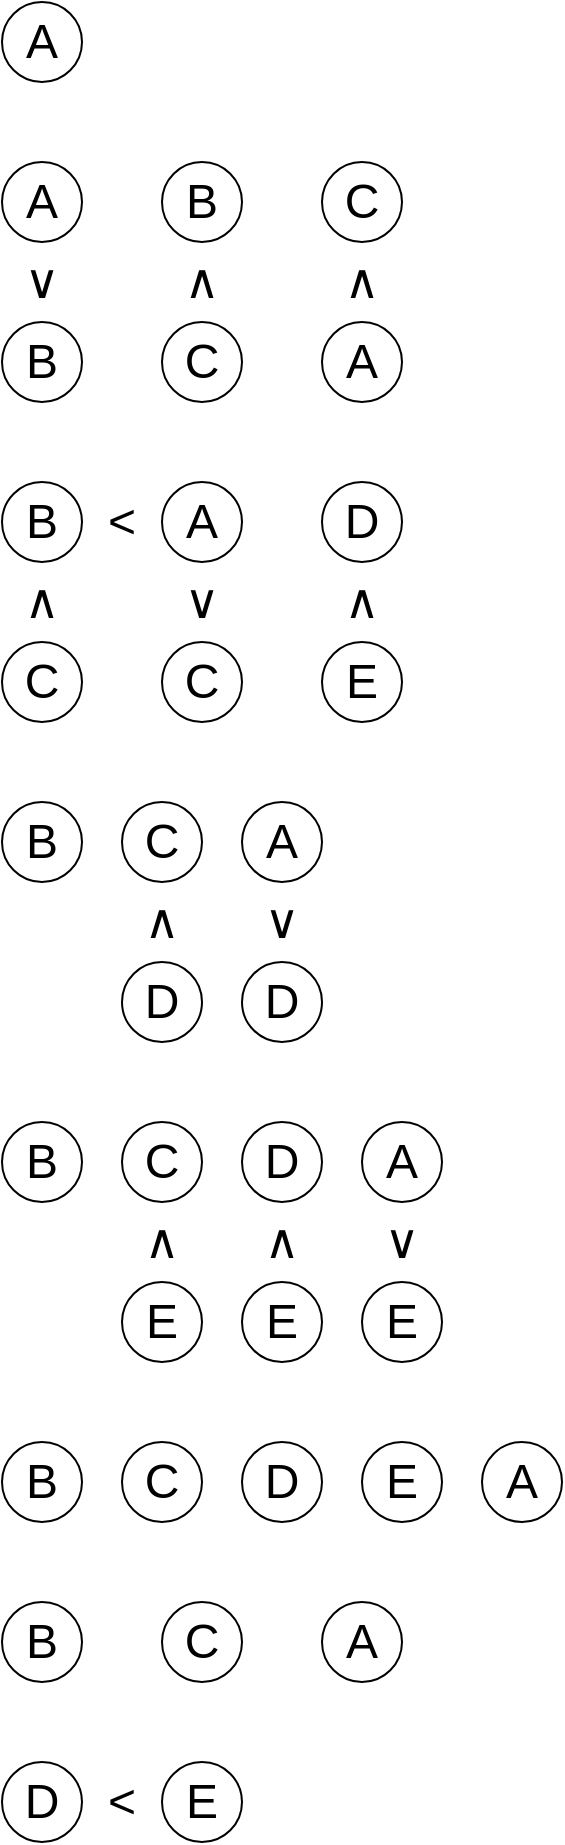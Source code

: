 <mxfile version="20.6.1" type="device" pages="8"><diagram id="W3vPZ1QKyhlrUeMzuZci" name="ページ1"><mxGraphModel dx="1038" dy="641" grid="1" gridSize="10" guides="1" tooltips="1" connect="1" arrows="1" fold="1" page="1" pageScale="1" pageWidth="827" pageHeight="1169" math="0" shadow="0"><root><mxCell id="0"/><mxCell id="1" parent="0"/><mxCell id="LRlOwSrnj8clPtTrdHpU-26" value="&lt;font style=&quot;font-size: 24px;&quot;&gt;A&lt;/font&gt;" style="ellipse;whiteSpace=wrap;html=1;aspect=fixed;" parent="1" vertex="1"><mxGeometry x="80" y="120" width="40" height="40" as="geometry"/></mxCell><mxCell id="LRlOwSrnj8clPtTrdHpU-27" value="&lt;font style=&quot;font-size: 24px;&quot;&gt;B&lt;/font&gt;" style="ellipse;whiteSpace=wrap;html=1;aspect=fixed;" parent="1" vertex="1"><mxGeometry x="80" y="200" width="40" height="40" as="geometry"/></mxCell><mxCell id="0fCgnz0Sqm2VBpR27Vl1-1" value="&lt;font style=&quot;font-size: 24px;&quot;&gt;A&lt;/font&gt;" style="ellipse;whiteSpace=wrap;html=1;aspect=fixed;" parent="1" vertex="1"><mxGeometry x="160" y="280" width="40" height="40" as="geometry"/></mxCell><mxCell id="0fCgnz0Sqm2VBpR27Vl1-2" value="&lt;font style=&quot;font-size: 24px;&quot;&gt;B&lt;/font&gt;" style="ellipse;whiteSpace=wrap;html=1;aspect=fixed;" parent="1" vertex="1"><mxGeometry x="80" y="280" width="40" height="40" as="geometry"/></mxCell><mxCell id="0fCgnz0Sqm2VBpR27Vl1-3" value="&lt;font style=&quot;font-size: 24px;&quot;&gt;C&lt;/font&gt;" style="ellipse;whiteSpace=wrap;html=1;aspect=fixed;" parent="1" vertex="1"><mxGeometry x="80" y="360" width="40" height="40" as="geometry"/></mxCell><mxCell id="0fCgnz0Sqm2VBpR27Vl1-8" value="&lt;font style=&quot;font-size: 24px;&quot;&gt;∨&lt;/font&gt;" style="rounded=0;whiteSpace=wrap;html=1;strokeColor=none;fillColor=none;" parent="1" vertex="1"><mxGeometry x="90" y="170" width="20" height="20" as="geometry"/></mxCell><mxCell id="0fCgnz0Sqm2VBpR27Vl1-14" value="&lt;font style=&quot;font-size: 24px;&quot;&gt;A&lt;/font&gt;" style="ellipse;whiteSpace=wrap;html=1;aspect=fixed;" parent="1" vertex="1"><mxGeometry x="200" y="440" width="40" height="40" as="geometry"/></mxCell><mxCell id="0fCgnz0Sqm2VBpR27Vl1-15" value="&lt;font style=&quot;font-size: 24px;&quot;&gt;B&lt;/font&gt;" style="ellipse;whiteSpace=wrap;html=1;aspect=fixed;" parent="1" vertex="1"><mxGeometry x="80" y="440" width="40" height="40" as="geometry"/></mxCell><mxCell id="0fCgnz0Sqm2VBpR27Vl1-16" value="&lt;font style=&quot;font-size: 24px;&quot;&gt;C&lt;/font&gt;" style="ellipse;whiteSpace=wrap;html=1;aspect=fixed;" parent="1" vertex="1"><mxGeometry x="140" y="440" width="40" height="40" as="geometry"/></mxCell><mxCell id="0fCgnz0Sqm2VBpR27Vl1-17" value="&lt;font style=&quot;font-size: 24px;&quot;&gt;D&lt;/font&gt;" style="ellipse;whiteSpace=wrap;html=1;aspect=fixed;" parent="1" vertex="1"><mxGeometry x="140" y="520" width="40" height="40" as="geometry"/></mxCell><mxCell id="0fCgnz0Sqm2VBpR27Vl1-19" value="&lt;font style=&quot;font-size: 24px;&quot;&gt;∧&lt;/font&gt;" style="rounded=0;whiteSpace=wrap;html=1;strokeColor=none;fillColor=none;" parent="1" vertex="1"><mxGeometry x="90" y="330" width="20" height="20" as="geometry"/></mxCell><mxCell id="0fCgnz0Sqm2VBpR27Vl1-20" value="&lt;font style=&quot;font-size: 24px;&quot;&gt;C&lt;/font&gt;" style="ellipse;whiteSpace=wrap;html=1;aspect=fixed;" parent="1" vertex="1"><mxGeometry x="160" y="360" width="40" height="40" as="geometry"/></mxCell><mxCell id="0fCgnz0Sqm2VBpR27Vl1-21" value="&lt;font style=&quot;font-size: 24px;&quot;&gt;∨&lt;/font&gt;" style="rounded=0;whiteSpace=wrap;html=1;strokeColor=none;fillColor=none;" parent="1" vertex="1"><mxGeometry x="170" y="330" width="20" height="20" as="geometry"/></mxCell><mxCell id="0fCgnz0Sqm2VBpR27Vl1-22" value="&lt;font style=&quot;font-size: 24px;&quot;&gt;D&lt;/font&gt;" style="ellipse;whiteSpace=wrap;html=1;aspect=fixed;" parent="1" vertex="1"><mxGeometry x="200" y="520" width="40" height="40" as="geometry"/></mxCell><mxCell id="0fCgnz0Sqm2VBpR27Vl1-23" value="&lt;font style=&quot;font-size: 24px;&quot;&gt;∧&lt;/font&gt;" style="rounded=0;whiteSpace=wrap;html=1;strokeColor=none;fillColor=none;" parent="1" vertex="1"><mxGeometry x="150" y="490" width="20" height="20" as="geometry"/></mxCell><mxCell id="0fCgnz0Sqm2VBpR27Vl1-24" value="&lt;font style=&quot;font-size: 24px;&quot;&gt;∨&lt;/font&gt;" style="rounded=0;whiteSpace=wrap;html=1;strokeColor=none;fillColor=none;" parent="1" vertex="1"><mxGeometry x="210" y="490" width="20" height="20" as="geometry"/></mxCell><mxCell id="0fCgnz0Sqm2VBpR27Vl1-25" value="&lt;font style=&quot;font-size: 24px;&quot;&gt;A&lt;/font&gt;" style="ellipse;whiteSpace=wrap;html=1;aspect=fixed;" parent="1" vertex="1"><mxGeometry x="260" y="600" width="40" height="40" as="geometry"/></mxCell><mxCell id="0fCgnz0Sqm2VBpR27Vl1-26" value="&lt;font style=&quot;font-size: 24px;&quot;&gt;B&lt;/font&gt;" style="ellipse;whiteSpace=wrap;html=1;aspect=fixed;" parent="1" vertex="1"><mxGeometry x="80" y="600" width="40" height="40" as="geometry"/></mxCell><mxCell id="0fCgnz0Sqm2VBpR27Vl1-27" value="&lt;font style=&quot;font-size: 24px;&quot;&gt;C&lt;/font&gt;" style="ellipse;whiteSpace=wrap;html=1;aspect=fixed;" parent="1" vertex="1"><mxGeometry x="140" y="600" width="40" height="40" as="geometry"/></mxCell><mxCell id="0fCgnz0Sqm2VBpR27Vl1-28" value="&lt;font style=&quot;font-size: 24px;&quot;&gt;D&lt;/font&gt;" style="ellipse;whiteSpace=wrap;html=1;aspect=fixed;" parent="1" vertex="1"><mxGeometry x="200" y="600" width="40" height="40" as="geometry"/></mxCell><mxCell id="0fCgnz0Sqm2VBpR27Vl1-29" value="&lt;font style=&quot;font-size: 24px;&quot;&gt;E&lt;/font&gt;" style="ellipse;whiteSpace=wrap;html=1;aspect=fixed;" parent="1" vertex="1"><mxGeometry x="140" y="680" width="40" height="40" as="geometry"/></mxCell><mxCell id="0fCgnz0Sqm2VBpR27Vl1-30" value="&lt;font style=&quot;font-size: 24px;&quot;&gt;E&lt;/font&gt;" style="ellipse;whiteSpace=wrap;html=1;aspect=fixed;" parent="1" vertex="1"><mxGeometry x="200" y="680" width="40" height="40" as="geometry"/></mxCell><mxCell id="0fCgnz0Sqm2VBpR27Vl1-31" value="&lt;font style=&quot;font-size: 24px;&quot;&gt;E&lt;/font&gt;" style="ellipse;whiteSpace=wrap;html=1;aspect=fixed;" parent="1" vertex="1"><mxGeometry x="260" y="680" width="40" height="40" as="geometry"/></mxCell><mxCell id="0fCgnz0Sqm2VBpR27Vl1-32" value="&lt;font style=&quot;font-size: 24px;&quot;&gt;∧&lt;/font&gt;" style="rounded=0;whiteSpace=wrap;html=1;strokeColor=none;fillColor=none;" parent="1" vertex="1"><mxGeometry x="210" y="650" width="20" height="20" as="geometry"/></mxCell><mxCell id="0fCgnz0Sqm2VBpR27Vl1-33" value="&lt;font style=&quot;font-size: 24px;&quot;&gt;∨&lt;/font&gt;" style="rounded=0;whiteSpace=wrap;html=1;strokeColor=none;fillColor=none;" parent="1" vertex="1"><mxGeometry x="270" y="650" width="20" height="20" as="geometry"/></mxCell><mxCell id="0fCgnz0Sqm2VBpR27Vl1-34" value="&lt;font style=&quot;font-size: 24px;&quot;&gt;∧&lt;/font&gt;" style="rounded=0;whiteSpace=wrap;html=1;strokeColor=none;fillColor=none;" parent="1" vertex="1"><mxGeometry x="150" y="650" width="20" height="20" as="geometry"/></mxCell><mxCell id="0fCgnz0Sqm2VBpR27Vl1-35" value="&lt;font style=&quot;font-size: 24px;&quot;&gt;A&lt;/font&gt;" style="ellipse;whiteSpace=wrap;html=1;aspect=fixed;" parent="1" vertex="1"><mxGeometry x="320" y="760" width="40" height="40" as="geometry"/></mxCell><mxCell id="0fCgnz0Sqm2VBpR27Vl1-36" value="&lt;font style=&quot;font-size: 24px;&quot;&gt;B&lt;/font&gt;" style="ellipse;whiteSpace=wrap;html=1;aspect=fixed;" parent="1" vertex="1"><mxGeometry x="80" y="760" width="40" height="40" as="geometry"/></mxCell><mxCell id="0fCgnz0Sqm2VBpR27Vl1-37" value="&lt;font style=&quot;font-size: 24px;&quot;&gt;C&lt;/font&gt;" style="ellipse;whiteSpace=wrap;html=1;aspect=fixed;" parent="1" vertex="1"><mxGeometry x="140" y="760" width="40" height="40" as="geometry"/></mxCell><mxCell id="0fCgnz0Sqm2VBpR27Vl1-38" value="&lt;font style=&quot;font-size: 24px;&quot;&gt;D&lt;/font&gt;" style="ellipse;whiteSpace=wrap;html=1;aspect=fixed;" parent="1" vertex="1"><mxGeometry x="200" y="760" width="40" height="40" as="geometry"/></mxCell><mxCell id="0fCgnz0Sqm2VBpR27Vl1-39" value="&lt;font style=&quot;font-size: 24px;&quot;&gt;E&lt;/font&gt;" style="ellipse;whiteSpace=wrap;html=1;aspect=fixed;" parent="1" vertex="1"><mxGeometry x="260" y="760" width="40" height="40" as="geometry"/></mxCell><mxCell id="0fCgnz0Sqm2VBpR27Vl1-40" value="&lt;font style=&quot;font-size: 24px;&quot;&gt;A&lt;/font&gt;" style="ellipse;whiteSpace=wrap;html=1;aspect=fixed;" parent="1" vertex="1"><mxGeometry x="80" y="40" width="40" height="40" as="geometry"/></mxCell><mxCell id="g-VBDDnTotEmbtHb63zZ-1" value="&lt;font style=&quot;font-size: 24px;&quot;&gt;&amp;lt;&lt;/font&gt;" style="rounded=0;whiteSpace=wrap;html=1;strokeColor=none;fillColor=none;" parent="1" vertex="1"><mxGeometry x="130" y="290" width="20" height="20" as="geometry"/></mxCell><mxCell id="g-VBDDnTotEmbtHb63zZ-2" value="&lt;font style=&quot;font-size: 24px;&quot;&gt;D&lt;/font&gt;" style="ellipse;whiteSpace=wrap;html=1;aspect=fixed;" parent="1" vertex="1"><mxGeometry x="240" y="280" width="40" height="40" as="geometry"/></mxCell><mxCell id="g-VBDDnTotEmbtHb63zZ-3" value="&lt;font style=&quot;font-size: 24px;&quot;&gt;E&lt;/font&gt;" style="ellipse;whiteSpace=wrap;html=1;aspect=fixed;" parent="1" vertex="1"><mxGeometry x="240" y="360" width="40" height="40" as="geometry"/></mxCell><mxCell id="g-VBDDnTotEmbtHb63zZ-4" value="&lt;font style=&quot;font-size: 24px;&quot;&gt;∧&lt;/font&gt;" style="rounded=0;whiteSpace=wrap;html=1;strokeColor=none;fillColor=none;" parent="1" vertex="1"><mxGeometry x="250" y="330" width="20" height="20" as="geometry"/></mxCell><mxCell id="g-VBDDnTotEmbtHb63zZ-5" value="&lt;font style=&quot;font-size: 24px;&quot;&gt;A&lt;/font&gt;" style="ellipse;whiteSpace=wrap;html=1;aspect=fixed;" parent="1" vertex="1"><mxGeometry x="240" y="200" width="40" height="40" as="geometry"/></mxCell><mxCell id="g-VBDDnTotEmbtHb63zZ-6" value="&lt;font style=&quot;font-size: 24px;&quot;&gt;B&lt;/font&gt;" style="ellipse;whiteSpace=wrap;html=1;aspect=fixed;" parent="1" vertex="1"><mxGeometry x="160" y="120" width="40" height="40" as="geometry"/></mxCell><mxCell id="g-VBDDnTotEmbtHb63zZ-7" value="&lt;font style=&quot;font-size: 24px;&quot;&gt;C&lt;/font&gt;" style="ellipse;whiteSpace=wrap;html=1;aspect=fixed;" parent="1" vertex="1"><mxGeometry x="160" y="200" width="40" height="40" as="geometry"/></mxCell><mxCell id="g-VBDDnTotEmbtHb63zZ-8" value="&lt;font style=&quot;font-size: 24px;&quot;&gt;∧&lt;/font&gt;" style="rounded=0;whiteSpace=wrap;html=1;strokeColor=none;fillColor=none;" parent="1" vertex="1"><mxGeometry x="170" y="170" width="20" height="20" as="geometry"/></mxCell><mxCell id="g-VBDDnTotEmbtHb63zZ-9" value="&lt;font style=&quot;font-size: 24px;&quot;&gt;C&lt;/font&gt;" style="ellipse;whiteSpace=wrap;html=1;aspect=fixed;" parent="1" vertex="1"><mxGeometry x="240" y="120" width="40" height="40" as="geometry"/></mxCell><mxCell id="g-VBDDnTotEmbtHb63zZ-12" value="&lt;font style=&quot;font-size: 24px;&quot;&gt;∧&lt;/font&gt;" style="rounded=0;whiteSpace=wrap;html=1;strokeColor=none;fillColor=none;" parent="1" vertex="1"><mxGeometry x="250" y="170" width="20" height="20" as="geometry"/></mxCell><mxCell id="Qu56voTeq_wrb4x0Cv-Z-1" value="&lt;font style=&quot;font-size: 24px;&quot;&gt;A&lt;/font&gt;" style="ellipse;whiteSpace=wrap;html=1;aspect=fixed;" parent="1" vertex="1"><mxGeometry x="240" y="840" width="40" height="40" as="geometry"/></mxCell><mxCell id="Qu56voTeq_wrb4x0Cv-Z-2" value="&lt;font style=&quot;font-size: 24px;&quot;&gt;B&lt;/font&gt;" style="ellipse;whiteSpace=wrap;html=1;aspect=fixed;" parent="1" vertex="1"><mxGeometry x="80" y="840" width="40" height="40" as="geometry"/></mxCell><mxCell id="Qu56voTeq_wrb4x0Cv-Z-3" value="&lt;font style=&quot;font-size: 24px;&quot;&gt;C&lt;/font&gt;" style="ellipse;whiteSpace=wrap;html=1;aspect=fixed;" parent="1" vertex="1"><mxGeometry x="160" y="840" width="40" height="40" as="geometry"/></mxCell><mxCell id="Qu56voTeq_wrb4x0Cv-Z-8" value="&lt;font style=&quot;font-size: 24px;&quot;&gt;D&lt;/font&gt;" style="ellipse;whiteSpace=wrap;html=1;aspect=fixed;" parent="1" vertex="1"><mxGeometry x="80" y="920" width="40" height="40" as="geometry"/></mxCell><mxCell id="Qu56voTeq_wrb4x0Cv-Z-9" value="&lt;font style=&quot;font-size: 24px;&quot;&gt;E&lt;/font&gt;" style="ellipse;whiteSpace=wrap;html=1;aspect=fixed;" parent="1" vertex="1"><mxGeometry x="160" y="920" width="40" height="40" as="geometry"/></mxCell><mxCell id="Qu56voTeq_wrb4x0Cv-Z-10" value="&lt;font style=&quot;font-size: 24px;&quot;&gt;&amp;lt;&lt;/font&gt;" style="rounded=0;whiteSpace=wrap;html=1;strokeColor=none;fillColor=none;" parent="1" vertex="1"><mxGeometry x="130" y="930" width="20" height="20" as="geometry"/></mxCell></root></mxGraphModel></diagram><diagram id="ZEtnkQHcUa6FS3Fl_1IL" name="ページ2"><mxGraphModel dx="1038" dy="641" grid="1" gridSize="10" guides="1" tooltips="1" connect="1" arrows="1" fold="1" page="1" pageScale="1" pageWidth="827" pageHeight="1169" math="0" shadow="0"><root><mxCell id="0"/><mxCell id="1" parent="0"/><mxCell id="ZlWOVJY44PV_psDFLlTU-1" value="" style="rounded=0;whiteSpace=wrap;html=1;fontSize=24;fillColor=default;strokeColor=none;" parent="1" vertex="1"><mxGeometry width="360" height="240" as="geometry"/></mxCell><mxCell id="PEg71x1LcNLO0T4EeGAL-1" value="&lt;font style=&quot;font-size: 24px;&quot;&gt;A&lt;/font&gt;" style="ellipse;whiteSpace=wrap;html=1;aspect=fixed;" vertex="1" parent="1"><mxGeometry x="80" y="60" width="40" height="40" as="geometry"/></mxCell><mxCell id="PEg71x1LcNLO0T4EeGAL-2" value="&lt;font style=&quot;font-size: 24px;&quot;&gt;B&lt;/font&gt;" style="ellipse;whiteSpace=wrap;html=1;aspect=fixed;" vertex="1" parent="1"><mxGeometry x="80" y="140" width="40" height="40" as="geometry"/></mxCell><mxCell id="PEg71x1LcNLO0T4EeGAL-3" value="&lt;font style=&quot;font-size: 24px;&quot;&gt;∨&lt;/font&gt;" style="rounded=0;whiteSpace=wrap;html=1;strokeColor=none;fillColor=none;" vertex="1" parent="1"><mxGeometry x="90" y="110" width="20" height="20" as="geometry"/></mxCell><mxCell id="PEg71x1LcNLO0T4EeGAL-4" value="&lt;font style=&quot;font-size: 24px;&quot;&gt;A&lt;/font&gt;" style="ellipse;whiteSpace=wrap;html=1;aspect=fixed;" vertex="1" parent="1"><mxGeometry x="240" y="140" width="40" height="40" as="geometry"/></mxCell><mxCell id="PEg71x1LcNLO0T4EeGAL-5" value="&lt;font style=&quot;font-size: 24px;&quot;&gt;B&lt;/font&gt;" style="ellipse;whiteSpace=wrap;html=1;aspect=fixed;" vertex="1" parent="1"><mxGeometry x="160" y="60" width="40" height="40" as="geometry"/></mxCell><mxCell id="PEg71x1LcNLO0T4EeGAL-6" value="&lt;font style=&quot;font-size: 24px;&quot;&gt;C&lt;/font&gt;" style="ellipse;whiteSpace=wrap;html=1;aspect=fixed;" vertex="1" parent="1"><mxGeometry x="160" y="140" width="40" height="40" as="geometry"/></mxCell><mxCell id="PEg71x1LcNLO0T4EeGAL-7" value="&lt;font style=&quot;font-size: 24px;&quot;&gt;∧&lt;/font&gt;" style="rounded=0;whiteSpace=wrap;html=1;strokeColor=none;fillColor=none;" vertex="1" parent="1"><mxGeometry x="170" y="110" width="20" height="20" as="geometry"/></mxCell><mxCell id="PEg71x1LcNLO0T4EeGAL-8" value="&lt;font style=&quot;font-size: 24px;&quot;&gt;C&lt;/font&gt;" style="ellipse;whiteSpace=wrap;html=1;aspect=fixed;" vertex="1" parent="1"><mxGeometry x="240" y="60" width="40" height="40" as="geometry"/></mxCell><mxCell id="PEg71x1LcNLO0T4EeGAL-9" value="&lt;font style=&quot;font-size: 24px;&quot;&gt;∧&lt;/font&gt;" style="rounded=0;whiteSpace=wrap;html=1;strokeColor=none;fillColor=none;" vertex="1" parent="1"><mxGeometry x="250" y="110" width="20" height="20" as="geometry"/></mxCell></root></mxGraphModel></diagram><diagram id="SujjBIzfo2KJWDr4B0-y" name="ページ3"><mxGraphModel dx="1038" dy="641" grid="1" gridSize="10" guides="1" tooltips="1" connect="1" arrows="1" fold="1" page="1" pageScale="1" pageWidth="827" pageHeight="1169" math="0" shadow="0"><root><mxCell id="0"/><mxCell id="1" parent="0"/><mxCell id="kDyegiv_bh93qltQAFGR-1" value="" style="rounded=0;whiteSpace=wrap;html=1;fontSize=24;fillColor=default;strokeColor=none;" parent="1" vertex="1"><mxGeometry width="360" height="240" as="geometry"/></mxCell><mxCell id="5VmSgqZrYrSMf01Zrobn-1" value="&lt;font style=&quot;font-size: 24px;&quot;&gt;A&lt;/font&gt;" style="ellipse;whiteSpace=wrap;html=1;aspect=fixed;" vertex="1" parent="1"><mxGeometry x="240" y="60" width="40" height="40" as="geometry"/></mxCell><mxCell id="5VmSgqZrYrSMf01Zrobn-2" value="&lt;font style=&quot;font-size: 24px;&quot;&gt;B&lt;/font&gt;" style="ellipse;whiteSpace=wrap;html=1;aspect=fixed;" vertex="1" parent="1"><mxGeometry x="80" y="60" width="40" height="40" as="geometry"/></mxCell><mxCell id="5VmSgqZrYrSMf01Zrobn-3" value="&lt;font style=&quot;font-size: 24px;&quot;&gt;C&lt;/font&gt;" style="ellipse;whiteSpace=wrap;html=1;aspect=fixed;" vertex="1" parent="1"><mxGeometry x="160" y="60" width="40" height="40" as="geometry"/></mxCell><mxCell id="5VmSgqZrYrSMf01Zrobn-4" value="&lt;font style=&quot;font-size: 24px;&quot;&gt;D&lt;/font&gt;" style="ellipse;whiteSpace=wrap;html=1;aspect=fixed;" vertex="1" parent="1"><mxGeometry x="80" y="140" width="40" height="40" as="geometry"/></mxCell><mxCell id="5VmSgqZrYrSMf01Zrobn-5" value="&lt;font style=&quot;font-size: 24px;&quot;&gt;E&lt;/font&gt;" style="ellipse;whiteSpace=wrap;html=1;aspect=fixed;" vertex="1" parent="1"><mxGeometry x="160" y="140" width="40" height="40" as="geometry"/></mxCell><mxCell id="5VmSgqZrYrSMf01Zrobn-6" value="&lt;font style=&quot;font-size: 24px;&quot;&gt;&amp;lt;&lt;/font&gt;" style="rounded=0;whiteSpace=wrap;html=1;strokeColor=none;fillColor=none;" vertex="1" parent="1"><mxGeometry x="130" y="150" width="20" height="20" as="geometry"/></mxCell></root></mxGraphModel></diagram><diagram id="O6Am2Ngkw_62y-mRN1t8" name="ページ4"><mxGraphModel dx="593" dy="366" grid="1" gridSize="10" guides="1" tooltips="1" connect="1" arrows="1" fold="1" page="1" pageScale="1" pageWidth="827" pageHeight="1169" math="0" shadow="0"><root><mxCell id="0"/><mxCell id="1" parent="0"/><mxCell id="2RYymB_r_I6_rV-cOFt8-1" value="" style="rounded=0;whiteSpace=wrap;html=1;fontSize=24;fillColor=default;strokeColor=none;" parent="1" vertex="1"><mxGeometry width="360" height="240" as="geometry"/></mxCell><mxCell id="5bsyNz097C_tt0xTPHpL-1" value="&lt;font style=&quot;font-size: 24px;&quot;&gt;A&lt;/font&gt;" style="ellipse;whiteSpace=wrap;html=1;aspect=fixed;" vertex="1" parent="1"><mxGeometry x="240" y="60" width="40" height="40" as="geometry"/></mxCell><mxCell id="5bsyNz097C_tt0xTPHpL-2" value="&lt;font style=&quot;font-size: 24px;&quot;&gt;B&lt;/font&gt;" style="ellipse;whiteSpace=wrap;html=1;aspect=fixed;" vertex="1" parent="1"><mxGeometry x="80" y="60" width="40" height="40" as="geometry"/></mxCell><mxCell id="5bsyNz097C_tt0xTPHpL-3" value="&lt;font style=&quot;font-size: 24px;&quot;&gt;C&lt;/font&gt;" style="ellipse;whiteSpace=wrap;html=1;aspect=fixed;" vertex="1" parent="1"><mxGeometry x="160" y="60" width="40" height="40" as="geometry"/></mxCell><mxCell id="5bsyNz097C_tt0xTPHpL-4" value="&lt;font style=&quot;font-size: 24px;&quot;&gt;D&lt;/font&gt;" style="ellipse;whiteSpace=wrap;html=1;aspect=fixed;" vertex="1" parent="1"><mxGeometry x="80" y="140" width="40" height="40" as="geometry"/></mxCell><mxCell id="5bsyNz097C_tt0xTPHpL-5" value="&lt;font style=&quot;font-size: 24px;&quot;&gt;E&lt;/font&gt;" style="ellipse;whiteSpace=wrap;html=1;aspect=fixed;" vertex="1" parent="1"><mxGeometry x="160" y="140" width="40" height="40" as="geometry"/></mxCell><mxCell id="5bsyNz097C_tt0xTPHpL-6" value="&lt;span style=&quot;font-size: 24px;&quot;&gt;∧&lt;/span&gt;" style="rounded=0;whiteSpace=wrap;html=1;strokeColor=none;fillColor=none;" vertex="1" parent="1"><mxGeometry x="90" y="110" width="20" height="20" as="geometry"/></mxCell></root></mxGraphModel></diagram><diagram id="1Xz8eGd4d7mvvFyYbULV" name="ページ5"><mxGraphModel dx="494" dy="305" grid="1" gridSize="10" guides="1" tooltips="1" connect="1" arrows="1" fold="1" page="1" pageScale="1" pageWidth="827" pageHeight="1169" math="0" shadow="0"><root><mxCell id="0"/><mxCell id="1" parent="0"/><mxCell id="puZPrSFaaJwtF7udhAfZ-1" value="" style="rounded=0;whiteSpace=wrap;html=1;fontSize=24;fillColor=default;strokeColor=none;" parent="1" vertex="1"><mxGeometry width="360" height="240" as="geometry"/></mxCell><mxCell id="JldFP0LkveUYJh_wlYnB-1" value="&lt;font style=&quot;font-size: 24px;&quot;&gt;A&lt;/font&gt;" style="ellipse;whiteSpace=wrap;html=1;aspect=fixed;" vertex="1" parent="1"><mxGeometry x="240" y="60" width="40" height="40" as="geometry"/></mxCell><mxCell id="JldFP0LkveUYJh_wlYnB-2" value="&lt;font style=&quot;font-size: 24px;&quot;&gt;B&lt;/font&gt;" style="ellipse;whiteSpace=wrap;html=1;aspect=fixed;" vertex="1" parent="1"><mxGeometry x="80" y="100" width="40" height="40" as="geometry"/></mxCell><mxCell id="JldFP0LkveUYJh_wlYnB-3" value="&lt;font style=&quot;font-size: 24px;&quot;&gt;C&lt;/font&gt;" style="ellipse;whiteSpace=wrap;html=1;aspect=fixed;" vertex="1" parent="1"><mxGeometry x="160" y="60" width="40" height="40" as="geometry"/></mxCell><mxCell id="JldFP0LkveUYJh_wlYnB-4" value="&lt;font style=&quot;font-size: 24px;&quot;&gt;D&lt;/font&gt;" style="ellipse;whiteSpace=wrap;html=1;aspect=fixed;" vertex="1" parent="1"><mxGeometry x="160" y="140" width="40" height="40" as="geometry"/></mxCell><mxCell id="JldFP0LkveUYJh_wlYnB-5" value="&lt;font style=&quot;font-size: 24px;&quot;&gt;E&lt;/font&gt;" style="ellipse;whiteSpace=wrap;html=1;aspect=fixed;" vertex="1" parent="1"><mxGeometry x="240" y="140" width="40" height="40" as="geometry"/></mxCell><mxCell id="JldFP0LkveUYJh_wlYnB-6" value="&lt;span style=&quot;font-size: 24px;&quot;&gt;∧&lt;/span&gt;" style="rounded=0;whiteSpace=wrap;html=1;strokeColor=none;fillColor=none;" vertex="1" parent="1"><mxGeometry x="170" y="110" width="20" height="20" as="geometry"/></mxCell></root></mxGraphModel></diagram><diagram id="qOajjmYj3ZVZU1zX097e" name="ページ6"><mxGraphModel dx="593" dy="366" grid="1" gridSize="10" guides="1" tooltips="1" connect="1" arrows="1" fold="1" page="1" pageScale="1" pageWidth="827" pageHeight="1169" math="0" shadow="0"><root><mxCell id="0"/><mxCell id="1" parent="0"/><mxCell id="m2V8qUYbmJfqAINGqUNS-1" value="" style="rounded=0;whiteSpace=wrap;html=1;fontSize=24;fillColor=default;strokeColor=none;" parent="1" vertex="1"><mxGeometry width="360" height="240" as="geometry"/></mxCell><mxCell id="dSnLb7NerSnUckgqrVMI-1" value="&lt;font style=&quot;font-size: 24px;&quot;&gt;A&lt;/font&gt;" style="ellipse;whiteSpace=wrap;html=1;aspect=fixed;" vertex="1" parent="1"><mxGeometry x="180" y="60" width="40" height="40" as="geometry"/></mxCell><mxCell id="dSnLb7NerSnUckgqrVMI-2" value="&lt;font style=&quot;font-size: 24px;&quot;&gt;B&lt;/font&gt;" style="ellipse;whiteSpace=wrap;html=1;aspect=fixed;" vertex="1" parent="1"><mxGeometry x="60" y="100" width="40" height="40" as="geometry"/></mxCell><mxCell id="dSnLb7NerSnUckgqrVMI-3" value="&lt;font style=&quot;font-size: 24px;&quot;&gt;C&lt;/font&gt;" style="ellipse;whiteSpace=wrap;html=1;aspect=fixed;" vertex="1" parent="1"><mxGeometry x="120" y="100" width="40" height="40" as="geometry"/></mxCell><mxCell id="dSnLb7NerSnUckgqrVMI-4" value="&lt;font style=&quot;font-size: 24px;&quot;&gt;D&lt;/font&gt;" style="ellipse;whiteSpace=wrap;html=1;aspect=fixed;" vertex="1" parent="1"><mxGeometry x="180" y="140" width="40" height="40" as="geometry"/></mxCell><mxCell id="dSnLb7NerSnUckgqrVMI-5" value="&lt;font style=&quot;font-size: 24px;&quot;&gt;E&lt;/font&gt;" style="ellipse;whiteSpace=wrap;html=1;aspect=fixed;" vertex="1" parent="1"><mxGeometry x="260" y="140" width="40" height="40" as="geometry"/></mxCell><mxCell id="dSnLb7NerSnUckgqrVMI-6" value="&lt;span style=&quot;font-size: 24px;&quot;&gt;∨&lt;/span&gt;" style="rounded=0;whiteSpace=wrap;html=1;strokeColor=none;fillColor=none;" vertex="1" parent="1"><mxGeometry x="190" y="110" width="20" height="20" as="geometry"/></mxCell></root></mxGraphModel></diagram><diagram id="xHaSi918z14m8NxCHkGP" name="ページ7"><mxGraphModel dx="716" dy="442" grid="1" gridSize="10" guides="1" tooltips="1" connect="1" arrows="1" fold="1" page="1" pageScale="1" pageWidth="827" pageHeight="1169" math="0" shadow="0"><root><mxCell id="0"/><mxCell id="1" parent="0"/><mxCell id="uCKJ66RPHOqn_vi-RZbC-1" value="" style="rounded=0;whiteSpace=wrap;html=1;fontSize=24;fillColor=default;strokeColor=none;" parent="1" vertex="1"><mxGeometry width="360" height="240" as="geometry"/></mxCell><mxCell id="Agv3yOvspwqdbPY6bktD-1" value="&lt;font style=&quot;font-size: 24px;&quot;&gt;A&lt;/font&gt;" style="ellipse;whiteSpace=wrap;html=1;aspect=fixed;" vertex="1" parent="1"><mxGeometry x="250" y="60" width="40" height="40" as="geometry"/></mxCell><mxCell id="Agv3yOvspwqdbPY6bktD-2" value="&lt;font style=&quot;font-size: 24px;&quot;&gt;B&lt;/font&gt;" style="ellipse;whiteSpace=wrap;html=1;aspect=fixed;" vertex="1" parent="1"><mxGeometry x="70" y="100" width="40" height="40" as="geometry"/></mxCell><mxCell id="Agv3yOvspwqdbPY6bktD-3" value="&lt;font style=&quot;font-size: 24px;&quot;&gt;C&lt;/font&gt;" style="ellipse;whiteSpace=wrap;html=1;aspect=fixed;" vertex="1" parent="1"><mxGeometry x="130" y="100" width="40" height="40" as="geometry"/></mxCell><mxCell id="Agv3yOvspwqdbPY6bktD-4" value="&lt;font style=&quot;font-size: 24px;&quot;&gt;D&lt;/font&gt;" style="ellipse;whiteSpace=wrap;html=1;aspect=fixed;" vertex="1" parent="1"><mxGeometry x="190" y="100" width="40" height="40" as="geometry"/></mxCell><mxCell id="Agv3yOvspwqdbPY6bktD-5" value="&lt;font style=&quot;font-size: 24px;&quot;&gt;E&lt;/font&gt;" style="ellipse;whiteSpace=wrap;html=1;aspect=fixed;" vertex="1" parent="1"><mxGeometry x="250" y="140" width="40" height="40" as="geometry"/></mxCell><mxCell id="Agv3yOvspwqdbPY6bktD-6" value="&lt;span style=&quot;font-size: 24px;&quot;&gt;∨&lt;/span&gt;" style="rounded=0;whiteSpace=wrap;html=1;strokeColor=none;fillColor=none;" vertex="1" parent="1"><mxGeometry x="260" y="110" width="20" height="20" as="geometry"/></mxCell></root></mxGraphModel></diagram><diagram id="RXEz9Y0GuMq5_I3aKcdl" name="ページ8"><mxGraphModel dx="593" dy="366" grid="1" gridSize="10" guides="1" tooltips="1" connect="1" arrows="1" fold="1" page="1" pageScale="1" pageWidth="827" pageHeight="1169" math="0" shadow="0"><root><mxCell id="0"/><mxCell id="1" parent="0"/><mxCell id="-xRws8t4wF9hzDR7YlLR-1" value="" style="rounded=0;whiteSpace=wrap;html=1;fontSize=24;fillColor=default;strokeColor=none;" vertex="1" parent="1"><mxGeometry width="360" height="240" as="geometry"/></mxCell><mxCell id="-xRws8t4wF9hzDR7YlLR-2" value="&lt;font style=&quot;font-size: 24px;&quot;&gt;A&lt;/font&gt;" style="ellipse;whiteSpace=wrap;html=1;aspect=fixed;" vertex="1" parent="1"><mxGeometry x="280" y="100" width="40" height="40" as="geometry"/></mxCell><mxCell id="-xRws8t4wF9hzDR7YlLR-3" value="&lt;font style=&quot;font-size: 24px;&quot;&gt;B&lt;/font&gt;" style="ellipse;whiteSpace=wrap;html=1;aspect=fixed;" vertex="1" parent="1"><mxGeometry x="40" y="100" width="40" height="40" as="geometry"/></mxCell><mxCell id="-xRws8t4wF9hzDR7YlLR-4" value="&lt;font style=&quot;font-size: 24px;&quot;&gt;C&lt;/font&gt;" style="ellipse;whiteSpace=wrap;html=1;aspect=fixed;" vertex="1" parent="1"><mxGeometry x="100" y="100" width="40" height="40" as="geometry"/></mxCell><mxCell id="-xRws8t4wF9hzDR7YlLR-5" value="&lt;font style=&quot;font-size: 24px;&quot;&gt;D&lt;/font&gt;" style="ellipse;whiteSpace=wrap;html=1;aspect=fixed;" vertex="1" parent="1"><mxGeometry x="160" y="100" width="40" height="40" as="geometry"/></mxCell><mxCell id="-xRws8t4wF9hzDR7YlLR-6" value="&lt;font style=&quot;font-size: 24px;&quot;&gt;E&lt;/font&gt;" style="ellipse;whiteSpace=wrap;html=1;aspect=fixed;" vertex="1" parent="1"><mxGeometry x="220" y="100" width="40" height="40" as="geometry"/></mxCell></root></mxGraphModel></diagram></mxfile>